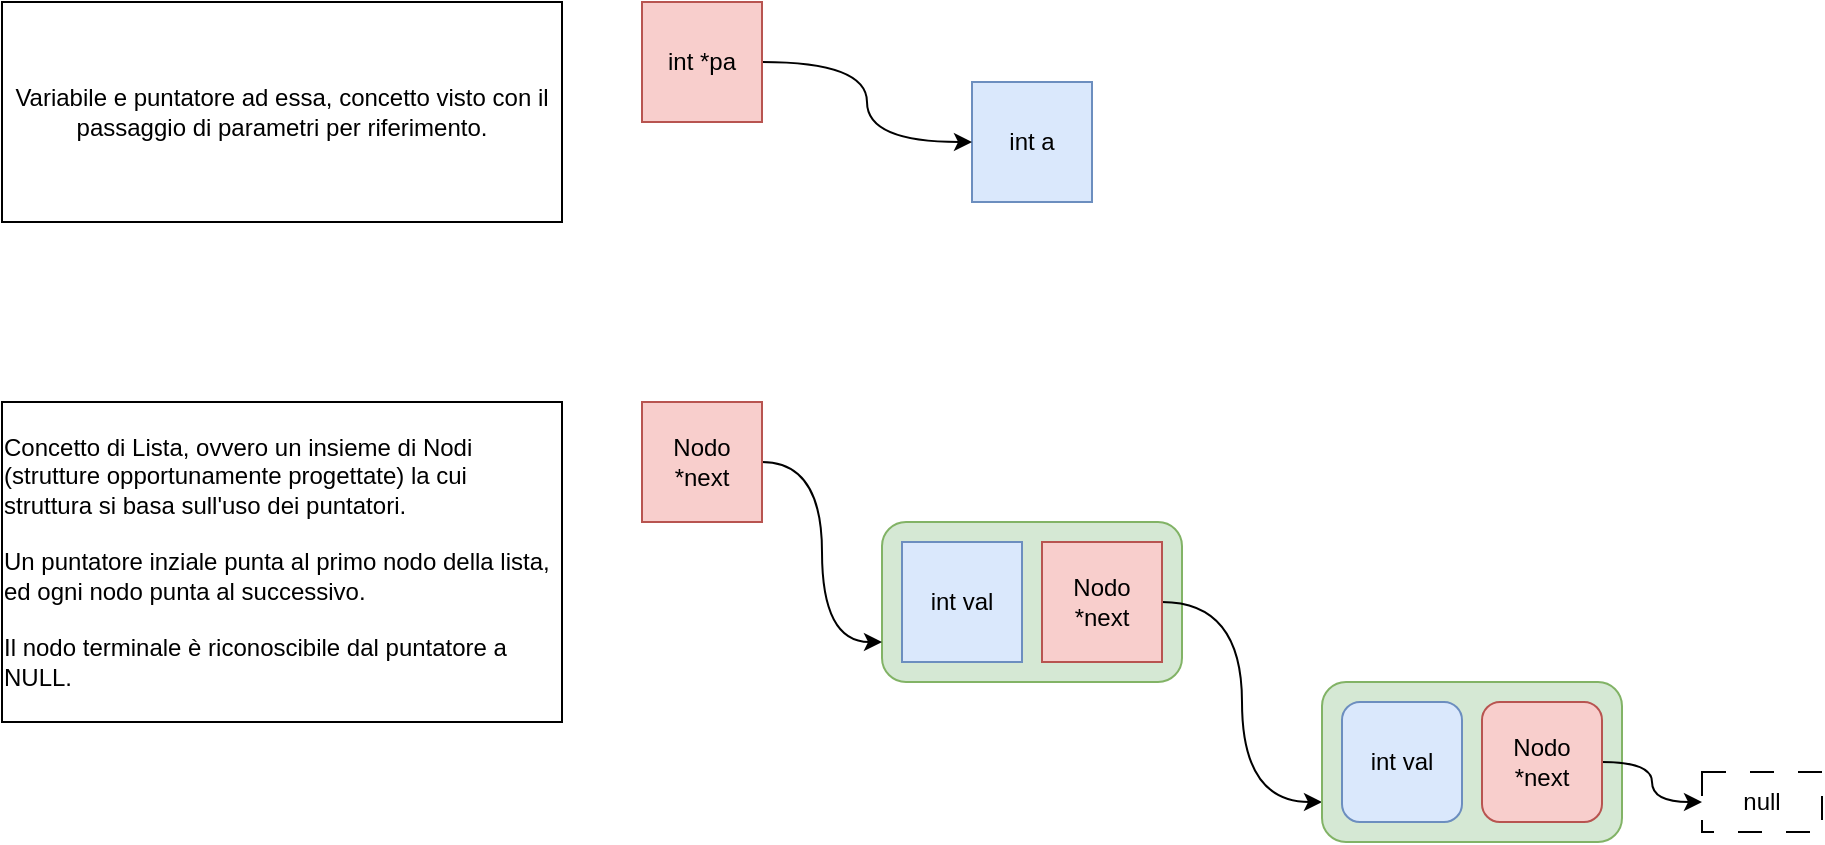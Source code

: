 <mxfile>
    <diagram id="Q75EyctEIb-ZXrd0fjvf" name="Page-1">
        <mxGraphModel dx="956" dy="483" grid="1" gridSize="10" guides="1" tooltips="1" connect="1" arrows="1" fold="1" page="1" pageScale="1" pageWidth="1169" pageHeight="827" math="0" shadow="0">
            <root>
                <mxCell id="0"/>
                <mxCell id="1" parent="0"/>
                <mxCell id="3" value="" style="rounded=1;whiteSpace=wrap;html=1;fillColor=#d5e8d4;strokeColor=#82b366;" vertex="1" parent="1">
                    <mxGeometry x="480" y="300" width="150" height="80" as="geometry"/>
                </mxCell>
                <mxCell id="4" value="int val" style="rounded=0;whiteSpace=wrap;html=1;fillColor=#dae8fc;strokeColor=#6c8ebf;" vertex="1" parent="1">
                    <mxGeometry x="490" y="310" width="60" height="60" as="geometry"/>
                </mxCell>
                <mxCell id="11" style="edgeStyle=orthogonalEdgeStyle;html=1;entryX=0;entryY=0.75;entryDx=0;entryDy=0;strokeColor=default;curved=1;" edge="1" parent="1" source="5" target="6">
                    <mxGeometry relative="1" as="geometry"/>
                </mxCell>
                <mxCell id="5" value="Nodo *next" style="rounded=0;whiteSpace=wrap;html=1;fillColor=#f8cecc;strokeColor=#b85450;" vertex="1" parent="1">
                    <mxGeometry x="560" y="310" width="60" height="60" as="geometry"/>
                </mxCell>
                <mxCell id="6" value="" style="rounded=1;whiteSpace=wrap;html=1;fillColor=#d5e8d4;strokeColor=#82b366;" vertex="1" parent="1">
                    <mxGeometry x="700" y="380" width="150" height="80" as="geometry"/>
                </mxCell>
                <mxCell id="7" value="int val" style="rounded=1;whiteSpace=wrap;html=1;fillColor=#dae8fc;strokeColor=#6c8ebf;" vertex="1" parent="1">
                    <mxGeometry x="710" y="390" width="60" height="60" as="geometry"/>
                </mxCell>
                <mxCell id="19" style="edgeStyle=orthogonalEdgeStyle;curved=1;html=1;strokeColor=default;" edge="1" parent="1" source="8" target="20">
                    <mxGeometry relative="1" as="geometry">
                        <mxPoint x="920" y="440" as="targetPoint"/>
                    </mxGeometry>
                </mxCell>
                <mxCell id="8" value="Nodo *next" style="rounded=1;whiteSpace=wrap;html=1;fillColor=#f8cecc;strokeColor=#b85450;" vertex="1" parent="1">
                    <mxGeometry x="780" y="390" width="60" height="60" as="geometry"/>
                </mxCell>
                <mxCell id="12" value="int a" style="rounded=0;whiteSpace=wrap;html=1;fillColor=#dae8fc;strokeColor=#6c8ebf;" vertex="1" parent="1">
                    <mxGeometry x="525" y="80" width="60" height="60" as="geometry"/>
                </mxCell>
                <mxCell id="14" style="edgeStyle=orthogonalEdgeStyle;curved=1;html=1;entryX=0;entryY=0.5;entryDx=0;entryDy=0;strokeColor=default;" edge="1" parent="1" source="13" target="12">
                    <mxGeometry relative="1" as="geometry"/>
                </mxCell>
                <mxCell id="13" value="int *pa" style="rounded=0;whiteSpace=wrap;html=1;fillColor=#f8cecc;strokeColor=#b85450;" vertex="1" parent="1">
                    <mxGeometry x="360" y="40" width="60" height="60" as="geometry"/>
                </mxCell>
                <mxCell id="16" style="edgeStyle=orthogonalEdgeStyle;curved=1;html=1;entryX=0;entryY=0.75;entryDx=0;entryDy=0;strokeColor=default;" edge="1" parent="1" source="15" target="3">
                    <mxGeometry relative="1" as="geometry"/>
                </mxCell>
                <mxCell id="15" value="Nodo *next" style="rounded=0;whiteSpace=wrap;html=1;fillColor=#f8cecc;strokeColor=#b85450;" vertex="1" parent="1">
                    <mxGeometry x="360" y="240" width="60" height="60" as="geometry"/>
                </mxCell>
                <mxCell id="17" value="Variabile e puntatore ad essa, concetto visto con il passaggio di parametri per riferimento." style="text;html=1;strokeColor=default;fillColor=none;align=center;verticalAlign=middle;whiteSpace=wrap;rounded=0;sketch=0;" vertex="1" parent="1">
                    <mxGeometry x="40" y="40" width="280" height="110" as="geometry"/>
                </mxCell>
                <mxCell id="18" value="&lt;div style=&quot;text-align: left;&quot;&gt;&lt;span style=&quot;background-color: initial;&quot;&gt;Concetto di Lista, ovvero un insieme di Nodi (strutture opportunamente progettate) la cui struttura si basa sull'uso dei puntatori.&lt;/span&gt;&lt;/div&gt;&lt;div style=&quot;text-align: left;&quot;&gt;&lt;span style=&quot;background-color: initial;&quot;&gt;&lt;br&gt;&lt;/span&gt;&lt;/div&gt;&lt;div style=&quot;text-align: left;&quot;&gt;&lt;span style=&quot;background-color: initial;&quot;&gt;Un puntatore inziale punta al primo nodo della lista, ed ogni nodo punta al successivo.&lt;/span&gt;&lt;/div&gt;&lt;div style=&quot;text-align: left;&quot;&gt;&lt;span style=&quot;background-color: initial;&quot;&gt;&lt;br&gt;&lt;/span&gt;&lt;/div&gt;&lt;div style=&quot;text-align: left;&quot;&gt;&lt;span style=&quot;background-color: initial;&quot;&gt;Il nodo terminale è riconoscibile dal puntatore a NULL.&lt;/span&gt;&lt;/div&gt;" style="text;html=1;strokeColor=default;fillColor=none;align=center;verticalAlign=middle;whiteSpace=wrap;rounded=0;sketch=0;" vertex="1" parent="1">
                    <mxGeometry x="40" y="240" width="280" height="160" as="geometry"/>
                </mxCell>
                <mxCell id="20" value="null" style="text;html=1;strokeColor=default;fillColor=none;align=center;verticalAlign=middle;whiteSpace=wrap;rounded=0;sketch=0;dashed=1;dashPattern=12 12;" vertex="1" parent="1">
                    <mxGeometry x="890" y="425" width="60" height="30" as="geometry"/>
                </mxCell>
            </root>
        </mxGraphModel>
    </diagram>
</mxfile>